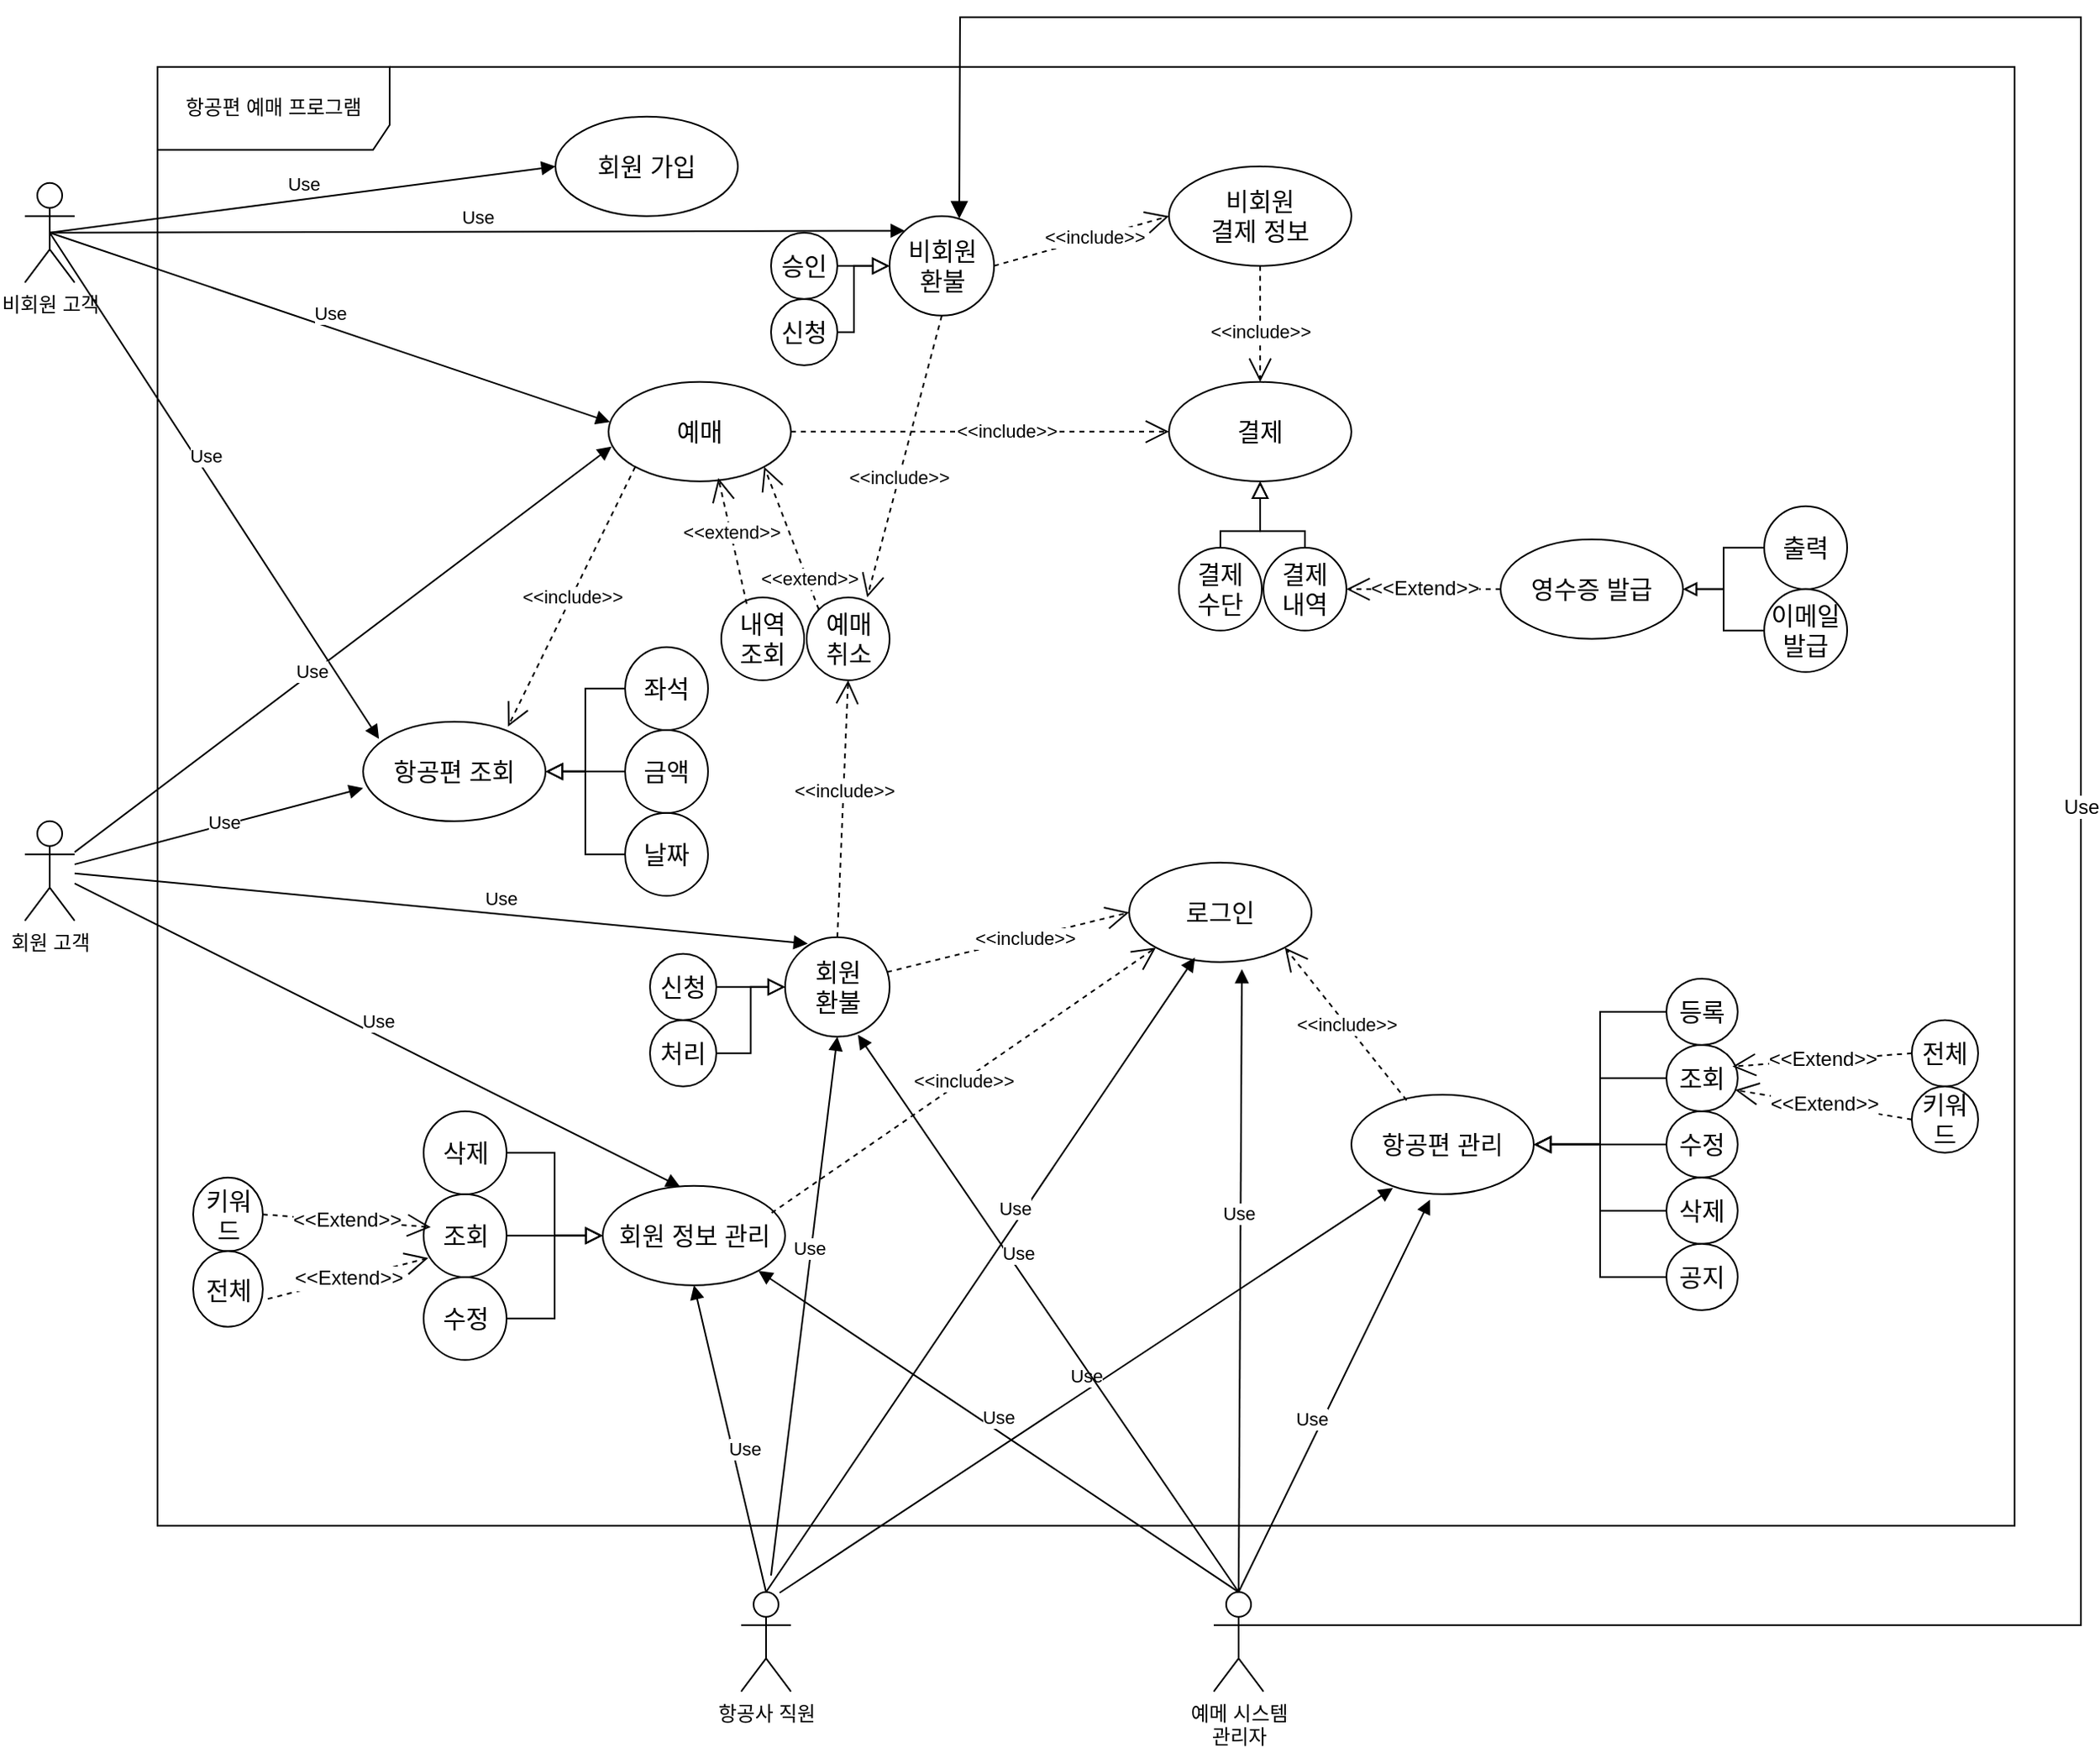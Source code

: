 <mxfile version="27.2.0">
  <diagram id="x98zDOEMtSq3QlI_Kg_6" name="항공편 유스케이스">
    <mxGraphModel dx="1634" dy="1226" grid="1" gridSize="10" guides="1" tooltips="1" connect="1" arrows="1" fold="1" page="1" pageScale="1" pageWidth="827" pageHeight="1169" math="0" shadow="0">
      <root>
        <mxCell id="0" />
        <mxCell id="1" parent="0" />
        <mxCell id="xVFssI4elNhM6xEzGph4-1" value="항공편 예매 프로그램" style="shape=umlFrame;whiteSpace=wrap;html=1;pointerEvents=0;width=140;height=50;" vertex="1" parent="1">
          <mxGeometry x="272" y="404.4" width="1120" height="880" as="geometry" />
        </mxCell>
        <mxCell id="xVFssI4elNhM6xEzGph4-2" value="회원 고객" style="shape=umlActor;verticalLabelPosition=bottom;verticalAlign=top;html=1;" vertex="1" parent="1">
          <mxGeometry x="192" y="859.4" width="30" height="60" as="geometry" />
        </mxCell>
        <mxCell id="xVFssI4elNhM6xEzGph4-3" value="비회원 고객" style="shape=umlActor;verticalLabelPosition=bottom;verticalAlign=top;html=1;" vertex="1" parent="1">
          <mxGeometry x="192" y="474.4" width="30" height="60" as="geometry" />
        </mxCell>
        <mxCell id="xVFssI4elNhM6xEzGph4-4" value="항공사 직원" style="shape=umlActor;verticalLabelPosition=bottom;verticalAlign=top;html=1;" vertex="1" parent="1">
          <mxGeometry x="624" y="1324.4" width="30" height="60" as="geometry" />
        </mxCell>
        <mxCell id="xVFssI4elNhM6xEzGph4-5" value="&lt;font style=&quot;font-size: 15px;&quot;&gt;항공편 조회&lt;/font&gt;" style="ellipse;whiteSpace=wrap;html=1;" vertex="1" parent="1">
          <mxGeometry x="396" y="799.4" width="110" height="60" as="geometry" />
        </mxCell>
        <mxCell id="xVFssI4elNhM6xEzGph4-6" value="Use" style="html=1;verticalAlign=bottom;endArrow=block;curved=0;rounded=0;entryX=0;entryY=0.667;entryDx=0;entryDy=0;entryPerimeter=0;" edge="1" parent="1" source="xVFssI4elNhM6xEzGph4-2" target="xVFssI4elNhM6xEzGph4-5">
          <mxGeometry x="0.009" y="-7" width="80" relative="1" as="geometry">
            <mxPoint x="362" y="584.4" as="sourcePoint" />
            <mxPoint x="442" y="584.4" as="targetPoint" />
            <mxPoint as="offset" />
          </mxGeometry>
        </mxCell>
        <mxCell id="xVFssI4elNhM6xEzGph4-7" value="Use" style="html=1;verticalAlign=bottom;endArrow=block;curved=0;rounded=0;entryX=0.087;entryY=0.173;entryDx=0;entryDy=0;entryPerimeter=0;exitX=0.5;exitY=0.5;exitDx=0;exitDy=0;exitPerimeter=0;" edge="1" parent="1" source="xVFssI4elNhM6xEzGph4-3" target="xVFssI4elNhM6xEzGph4-5">
          <mxGeometry x="-0.057" y="1" width="80" relative="1" as="geometry">
            <mxPoint x="342" y="1124.4" as="sourcePoint" />
            <mxPoint x="422" y="1124.4" as="targetPoint" />
            <mxPoint as="offset" />
          </mxGeometry>
        </mxCell>
        <mxCell id="xVFssI4elNhM6xEzGph4-8" value="&lt;font style=&quot;font-size: 15px;&quot;&gt;항공편 관리&lt;/font&gt;" style="ellipse;whiteSpace=wrap;html=1;" vertex="1" parent="1">
          <mxGeometry x="992" y="1024.4" width="110" height="60" as="geometry" />
        </mxCell>
        <mxCell id="xVFssI4elNhM6xEzGph4-9" value="&lt;font style=&quot;font-size: 15px;&quot;&gt;로그인&lt;/font&gt;" style="ellipse;whiteSpace=wrap;html=1;" vertex="1" parent="1">
          <mxGeometry x="858" y="884.4" width="110" height="60" as="geometry" />
        </mxCell>
        <mxCell id="xVFssI4elNhM6xEzGph4-10" value="" style="edgeStyle=orthogonalEdgeStyle;rounded=0;orthogonalLoop=1;jettySize=auto;html=1;fontSize=12;startSize=8;endSize=8;endArrow=block;endFill=0;" edge="1" parent="1" source="xVFssI4elNhM6xEzGph4-11" target="xVFssI4elNhM6xEzGph4-8">
          <mxGeometry relative="1" as="geometry" />
        </mxCell>
        <mxCell id="xVFssI4elNhM6xEzGph4-11" value="&lt;span style=&quot;font-size: 15px;&quot;&gt;수정&lt;/span&gt;" style="ellipse;whiteSpace=wrap;html=1;" vertex="1" parent="1">
          <mxGeometry x="1182" y="1034.4" width="43" height="40" as="geometry" />
        </mxCell>
        <mxCell id="xVFssI4elNhM6xEzGph4-12" value="&lt;font style=&quot;font-size: 15px;&quot;&gt;예매&lt;/font&gt;" style="ellipse;whiteSpace=wrap;html=1;" vertex="1" parent="1">
          <mxGeometry x="544" y="594.4" width="110" height="60" as="geometry" />
        </mxCell>
        <mxCell id="xVFssI4elNhM6xEzGph4-13" value="예메 시스템&lt;br&gt;&lt;div&gt;관리자&lt;/div&gt;" style="shape=umlActor;verticalLabelPosition=bottom;verticalAlign=top;html=1;" vertex="1" parent="1">
          <mxGeometry x="909" y="1324.4" width="30" height="60" as="geometry" />
        </mxCell>
        <mxCell id="xVFssI4elNhM6xEzGph4-14" value="" style="edgeStyle=orthogonalEdgeStyle;rounded=0;orthogonalLoop=1;jettySize=auto;html=1;fontSize=12;startSize=8;endSize=8;endArrow=block;endFill=0;" edge="1" parent="1" source="xVFssI4elNhM6xEzGph4-15" target="xVFssI4elNhM6xEzGph4-8">
          <mxGeometry relative="1" as="geometry" />
        </mxCell>
        <mxCell id="xVFssI4elNhM6xEzGph4-15" value="&lt;span style=&quot;font-size: 15px;&quot;&gt;조회&lt;/span&gt;" style="ellipse;whiteSpace=wrap;html=1;" vertex="1" parent="1">
          <mxGeometry x="1182" y="994.4" width="43" height="40" as="geometry" />
        </mxCell>
        <mxCell id="xVFssI4elNhM6xEzGph4-16" value="" style="edgeStyle=orthogonalEdgeStyle;rounded=0;orthogonalLoop=1;jettySize=auto;html=1;fontSize=12;startSize=8;endSize=8;endArrow=block;endFill=0;" edge="1" parent="1" source="xVFssI4elNhM6xEzGph4-17" target="xVFssI4elNhM6xEzGph4-28">
          <mxGeometry relative="1" as="geometry" />
        </mxCell>
        <mxCell id="xVFssI4elNhM6xEzGph4-17" value="&lt;font style=&quot;font-size: 15px;&quot;&gt;수정&lt;/font&gt;" style="ellipse;whiteSpace=wrap;html=1;" vertex="1" parent="1">
          <mxGeometry x="432.5" y="1134.4" width="50" height="50" as="geometry" />
        </mxCell>
        <mxCell id="xVFssI4elNhM6xEzGph4-18" value="" style="edgeStyle=orthogonalEdgeStyle;rounded=0;orthogonalLoop=1;jettySize=auto;html=1;fontSize=12;startSize=8;endSize=8;endArrow=block;endFill=0;" edge="1" parent="1" source="xVFssI4elNhM6xEzGph4-19" target="xVFssI4elNhM6xEzGph4-28">
          <mxGeometry relative="1" as="geometry" />
        </mxCell>
        <mxCell id="xVFssI4elNhM6xEzGph4-19" value="&lt;font style=&quot;font-size: 15px;&quot;&gt;조회&lt;/font&gt;" style="ellipse;whiteSpace=wrap;html=1;" vertex="1" parent="1">
          <mxGeometry x="432.5" y="1084.4" width="50" height="50" as="geometry" />
        </mxCell>
        <mxCell id="xVFssI4elNhM6xEzGph4-20" value="&amp;lt;&amp;lt;include&amp;gt;&amp;gt;" style="endArrow=open;endSize=12;dashed=1;html=1;rounded=0;entryX=0.794;entryY=0.05;entryDx=0;entryDy=0;exitX=0;exitY=1;exitDx=0;exitDy=0;entryPerimeter=0;" edge="1" parent="1" source="xVFssI4elNhM6xEzGph4-12" target="xVFssI4elNhM6xEzGph4-5">
          <mxGeometry width="160" relative="1" as="geometry">
            <mxPoint x="724.97" y="817.16" as="sourcePoint" />
            <mxPoint x="632" y="704.4" as="targetPoint" />
          </mxGeometry>
        </mxCell>
        <mxCell id="xVFssI4elNhM6xEzGph4-21" value="" style="edgeStyle=orthogonalEdgeStyle;rounded=0;orthogonalLoop=1;jettySize=auto;html=1;fontSize=12;startSize=8;endSize=8;endArrow=block;endFill=0;" edge="1" parent="1" source="xVFssI4elNhM6xEzGph4-22" target="xVFssI4elNhM6xEzGph4-8">
          <mxGeometry relative="1" as="geometry" />
        </mxCell>
        <mxCell id="xVFssI4elNhM6xEzGph4-22" value="&lt;font style=&quot;font-size: 15px;&quot;&gt;삭제&lt;/font&gt;" style="ellipse;whiteSpace=wrap;html=1;" vertex="1" parent="1">
          <mxGeometry x="1182" y="1074.4" width="43" height="40" as="geometry" />
        </mxCell>
        <mxCell id="xVFssI4elNhM6xEzGph4-23" value="&lt;font style=&quot;font-size: 15px;&quot;&gt;결제&lt;/font&gt;" style="ellipse;whiteSpace=wrap;html=1;" vertex="1" parent="1">
          <mxGeometry x="882" y="594.4" width="110" height="60" as="geometry" />
        </mxCell>
        <mxCell id="xVFssI4elNhM6xEzGph4-24" value="Use" style="html=1;verticalAlign=bottom;endArrow=block;curved=0;rounded=0;entryX=0.008;entryY=0.404;entryDx=0;entryDy=0;exitX=0.5;exitY=0.5;exitDx=0;exitDy=0;exitPerimeter=0;entryPerimeter=0;" edge="1" parent="1" source="xVFssI4elNhM6xEzGph4-3" target="xVFssI4elNhM6xEzGph4-12">
          <mxGeometry width="80" relative="1" as="geometry">
            <mxPoint x="262" y="934.4" as="sourcePoint" />
            <mxPoint x="612" y="937.4" as="targetPoint" />
          </mxGeometry>
        </mxCell>
        <mxCell id="xVFssI4elNhM6xEzGph4-25" value="Use" style="html=1;verticalAlign=bottom;endArrow=block;curved=0;rounded=0;entryX=0.017;entryY=0.649;entryDx=0;entryDy=0;entryPerimeter=0;" edge="1" parent="1" source="xVFssI4elNhM6xEzGph4-2" target="xVFssI4elNhM6xEzGph4-12">
          <mxGeometry x="-0.14" y="-7" width="80" relative="1" as="geometry">
            <mxPoint x="452" y="1034.4" as="sourcePoint" />
            <mxPoint x="802" y="1037.4" as="targetPoint" />
            <mxPoint as="offset" />
          </mxGeometry>
        </mxCell>
        <mxCell id="xVFssI4elNhM6xEzGph4-26" value="&amp;lt;&amp;lt;include&amp;gt;&amp;gt;" style="endArrow=open;endSize=12;dashed=1;html=1;rounded=0;exitX=1;exitY=0.5;exitDx=0;exitDy=0;entryX=0;entryY=0.5;entryDx=0;entryDy=0;" edge="1" parent="1" source="xVFssI4elNhM6xEzGph4-12" target="xVFssI4elNhM6xEzGph4-23">
          <mxGeometry x="0.141" width="160" relative="1" as="geometry">
            <mxPoint x="602" y="694.4" as="sourcePoint" />
            <mxPoint x="762" y="694.4" as="targetPoint" />
            <mxPoint as="offset" />
          </mxGeometry>
        </mxCell>
        <mxCell id="xVFssI4elNhM6xEzGph4-27" value="&amp;lt;&amp;lt;include&amp;gt;&amp;gt;" style="endArrow=open;endSize=12;dashed=1;html=1;rounded=0;entryX=1;entryY=1;entryDx=0;entryDy=0;exitX=0.303;exitY=0.056;exitDx=0;exitDy=0;exitPerimeter=0;" edge="1" parent="1" source="xVFssI4elNhM6xEzGph4-8" target="xVFssI4elNhM6xEzGph4-9">
          <mxGeometry width="160" relative="1" as="geometry">
            <mxPoint x="1264" y="689.4" as="sourcePoint" />
            <mxPoint x="951" y="414.4" as="targetPoint" />
          </mxGeometry>
        </mxCell>
        <mxCell id="xVFssI4elNhM6xEzGph4-28" value="&lt;font style=&quot;font-size: 15px;&quot;&gt;회원 정보 관리&lt;/font&gt;" style="ellipse;whiteSpace=wrap;html=1;" vertex="1" parent="1">
          <mxGeometry x="540.5" y="1079.4" width="110" height="60" as="geometry" />
        </mxCell>
        <mxCell id="xVFssI4elNhM6xEzGph4-29" value="Use" style="html=1;verticalAlign=bottom;endArrow=block;curved=0;rounded=0;entryX=1;entryY=1;entryDx=0;entryDy=0;exitX=0.5;exitY=0;exitDx=0;exitDy=0;exitPerimeter=0;" edge="1" parent="1" source="xVFssI4elNhM6xEzGph4-13" target="xVFssI4elNhM6xEzGph4-28">
          <mxGeometry width="80" relative="1" as="geometry">
            <mxPoint x="914.0" y="1340.57" as="sourcePoint" />
            <mxPoint x="757" y="695.4" as="targetPoint" />
          </mxGeometry>
        </mxCell>
        <mxCell id="xVFssI4elNhM6xEzGph4-30" value="Use" style="html=1;verticalAlign=bottom;endArrow=block;curved=0;rounded=0;entryX=0.431;entryY=1.056;entryDx=0;entryDy=0;exitX=0.5;exitY=0;exitDx=0;exitDy=0;exitPerimeter=0;entryPerimeter=0;" edge="1" parent="1" source="xVFssI4elNhM6xEzGph4-13" target="xVFssI4elNhM6xEzGph4-8">
          <mxGeometry x="-0.198" y="2" width="80" relative="1" as="geometry">
            <mxPoint x="929.0" y="1324.4" as="sourcePoint" />
            <mxPoint x="898" y="594.4" as="targetPoint" />
            <mxPoint as="offset" />
          </mxGeometry>
        </mxCell>
        <mxCell id="xVFssI4elNhM6xEzGph4-31" value="Use" style="html=1;verticalAlign=bottom;endArrow=block;curved=0;rounded=0;exitX=0.772;exitY=0.008;exitDx=0;exitDy=0;exitPerimeter=0;entryX=0.228;entryY=0.938;entryDx=0;entryDy=0;entryPerimeter=0;" edge="1" parent="1" source="xVFssI4elNhM6xEzGph4-4" target="xVFssI4elNhM6xEzGph4-8">
          <mxGeometry width="80" relative="1" as="geometry">
            <mxPoint x="644" y="1324.4" as="sourcePoint" />
            <mxPoint x="644" y="1124.4" as="targetPoint" />
          </mxGeometry>
        </mxCell>
        <mxCell id="xVFssI4elNhM6xEzGph4-32" value="Use" style="html=1;verticalAlign=bottom;endArrow=block;curved=0;rounded=0;entryX=0.5;entryY=1;entryDx=0;entryDy=0;exitX=0.5;exitY=0;exitDx=0;exitDy=0;exitPerimeter=0;" edge="1" parent="1" source="xVFssI4elNhM6xEzGph4-4" target="xVFssI4elNhM6xEzGph4-28">
          <mxGeometry x="-0.176" y="-5" width="80" relative="1" as="geometry">
            <mxPoint x="644" y="1324.4" as="sourcePoint" />
            <mxPoint x="632" y="1164.4" as="targetPoint" />
            <mxPoint as="offset" />
          </mxGeometry>
        </mxCell>
        <mxCell id="xVFssI4elNhM6xEzGph4-33" value="&amp;lt;&amp;lt;include&amp;gt;&amp;gt;" style="endArrow=open;endSize=12;dashed=1;html=1;rounded=0;entryX=0;entryY=1;entryDx=0;entryDy=0;exitX=0.926;exitY=0.272;exitDx=0;exitDy=0;exitPerimeter=0;" edge="1" parent="1" source="xVFssI4elNhM6xEzGph4-28" target="xVFssI4elNhM6xEzGph4-9">
          <mxGeometry width="160" relative="1" as="geometry">
            <mxPoint x="401" y="1067.4" as="sourcePoint" />
            <mxPoint x="476" y="894.4" as="targetPoint" />
          </mxGeometry>
        </mxCell>
        <mxCell id="xVFssI4elNhM6xEzGph4-34" value="&lt;font style=&quot;font-size: 15px;&quot;&gt;회원 가입&lt;/font&gt;" style="ellipse;whiteSpace=wrap;html=1;" vertex="1" parent="1">
          <mxGeometry x="512" y="434.4" width="110" height="60" as="geometry" />
        </mxCell>
        <mxCell id="xVFssI4elNhM6xEzGph4-35" value="Use" style="html=1;verticalAlign=bottom;endArrow=block;curved=0;rounded=0;entryX=0;entryY=0.5;entryDx=0;entryDy=0;exitX=0.5;exitY=0.5;exitDx=0;exitDy=0;exitPerimeter=0;" edge="1" parent="1" source="xVFssI4elNhM6xEzGph4-3" target="xVFssI4elNhM6xEzGph4-34">
          <mxGeometry width="80" relative="1" as="geometry">
            <mxPoint x="312" y="474.4" as="sourcePoint" />
            <mxPoint x="596" y="476.4" as="targetPoint" />
          </mxGeometry>
        </mxCell>
        <mxCell id="xVFssI4elNhM6xEzGph4-36" value="Use" style="html=1;verticalAlign=bottom;endArrow=block;curved=0;rounded=0;entryX=0.361;entryY=0.953;entryDx=0;entryDy=0;exitX=0.5;exitY=0;exitDx=0;exitDy=0;exitPerimeter=0;entryPerimeter=0;" edge="1" parent="1" source="xVFssI4elNhM6xEzGph4-4" target="xVFssI4elNhM6xEzGph4-9">
          <mxGeometry x="0.161" width="80" relative="1" as="geometry">
            <mxPoint x="644" y="1324.4" as="sourcePoint" />
            <mxPoint x="644" y="914.4" as="targetPoint" />
            <mxPoint as="offset" />
          </mxGeometry>
        </mxCell>
        <mxCell id="xVFssI4elNhM6xEzGph4-37" value="Use" style="html=1;verticalAlign=bottom;endArrow=block;curved=0;rounded=0;entryX=0.618;entryY=1.071;entryDx=0;entryDy=0;exitX=0.5;exitY=0;exitDx=0;exitDy=0;exitPerimeter=0;entryPerimeter=0;" edge="1" parent="1" source="xVFssI4elNhM6xEzGph4-13" target="xVFssI4elNhM6xEzGph4-9">
          <mxGeometry x="0.163" y="1" width="80" relative="1" as="geometry">
            <mxPoint x="929.0" y="1324.4" as="sourcePoint" />
            <mxPoint x="994" y="824.4" as="targetPoint" />
            <mxPoint y="-1" as="offset" />
          </mxGeometry>
        </mxCell>
        <mxCell id="xVFssI4elNhM6xEzGph4-38" value="Use" style="html=1;verticalAlign=bottom;endArrow=block;curved=0;rounded=0;entryX=0.425;entryY=0.009;entryDx=0;entryDy=0;entryPerimeter=0;" edge="1" parent="1" source="xVFssI4elNhM6xEzGph4-2" target="xVFssI4elNhM6xEzGph4-28">
          <mxGeometry width="80" relative="1" as="geometry">
            <mxPoint x="652" y="866.4" as="sourcePoint" />
            <mxPoint x="852" y="764.4" as="targetPoint" />
          </mxGeometry>
        </mxCell>
        <mxCell id="xVFssI4elNhM6xEzGph4-39" value="" style="edgeStyle=orthogonalEdgeStyle;rounded=0;orthogonalLoop=1;jettySize=auto;html=1;fontSize=12;startSize=8;endSize=8;endArrow=block;endFill=0;" edge="1" parent="1" source="xVFssI4elNhM6xEzGph4-40" target="xVFssI4elNhM6xEzGph4-5">
          <mxGeometry relative="1" as="geometry" />
        </mxCell>
        <mxCell id="xVFssI4elNhM6xEzGph4-40" value="&lt;span style=&quot;font-size: 15px;&quot;&gt;날짜&lt;/span&gt;" style="ellipse;whiteSpace=wrap;html=1;" vertex="1" parent="1">
          <mxGeometry x="554" y="854.4" width="50" height="50" as="geometry" />
        </mxCell>
        <mxCell id="xVFssI4elNhM6xEzGph4-41" value="" style="edgeStyle=orthogonalEdgeStyle;rounded=0;orthogonalLoop=1;jettySize=auto;html=1;fontSize=12;startSize=8;endSize=8;endArrow=block;endFill=0;" edge="1" parent="1" source="xVFssI4elNhM6xEzGph4-42" target="xVFssI4elNhM6xEzGph4-5">
          <mxGeometry relative="1" as="geometry" />
        </mxCell>
        <mxCell id="xVFssI4elNhM6xEzGph4-42" value="&lt;span style=&quot;font-size: 15px;&quot;&gt;금액&lt;/span&gt;" style="ellipse;whiteSpace=wrap;html=1;" vertex="1" parent="1">
          <mxGeometry x="554" y="804.4" width="50" height="50" as="geometry" />
        </mxCell>
        <mxCell id="xVFssI4elNhM6xEzGph4-43" value="" style="edgeStyle=orthogonalEdgeStyle;rounded=0;orthogonalLoop=1;jettySize=auto;html=1;fontSize=12;startSize=8;endSize=8;endArrow=block;endFill=0;" edge="1" parent="1" source="xVFssI4elNhM6xEzGph4-44" target="xVFssI4elNhM6xEzGph4-5">
          <mxGeometry relative="1" as="geometry" />
        </mxCell>
        <mxCell id="xVFssI4elNhM6xEzGph4-44" value="&lt;span style=&quot;font-size: 15px;&quot;&gt;좌석&lt;/span&gt;" style="ellipse;whiteSpace=wrap;html=1;" vertex="1" parent="1">
          <mxGeometry x="554" y="754.4" width="50" height="50" as="geometry" />
        </mxCell>
        <mxCell id="xVFssI4elNhM6xEzGph4-45" value="" style="edgeStyle=orthogonalEdgeStyle;rounded=0;orthogonalLoop=1;jettySize=auto;html=1;fontSize=12;startSize=8;endSize=8;entryX=1;entryY=0.5;entryDx=0;entryDy=0;endArrow=block;endFill=0;" edge="1" parent="1" source="xVFssI4elNhM6xEzGph4-46" target="xVFssI4elNhM6xEzGph4-8">
          <mxGeometry relative="1" as="geometry" />
        </mxCell>
        <mxCell id="xVFssI4elNhM6xEzGph4-46" value="&lt;span style=&quot;font-size: 15px;&quot;&gt;공지&lt;/span&gt;" style="ellipse;whiteSpace=wrap;html=1;" vertex="1" parent="1">
          <mxGeometry x="1182" y="1114.4" width="43" height="40" as="geometry" />
        </mxCell>
        <mxCell id="xVFssI4elNhM6xEzGph4-47" value="" style="edgeStyle=orthogonalEdgeStyle;rounded=0;orthogonalLoop=1;jettySize=auto;html=1;fontSize=12;startSize=8;endSize=8;entryX=1;entryY=0.5;entryDx=0;entryDy=0;endArrow=block;endFill=0;" edge="1" parent="1" source="xVFssI4elNhM6xEzGph4-48" target="xVFssI4elNhM6xEzGph4-8">
          <mxGeometry relative="1" as="geometry" />
        </mxCell>
        <mxCell id="xVFssI4elNhM6xEzGph4-48" value="&lt;span style=&quot;font-size: 15px;&quot;&gt;등록&lt;/span&gt;" style="ellipse;whiteSpace=wrap;html=1;" vertex="1" parent="1">
          <mxGeometry x="1182" y="954.4" width="43" height="40" as="geometry" />
        </mxCell>
        <mxCell id="xVFssI4elNhM6xEzGph4-49" value="" style="edgeStyle=orthogonalEdgeStyle;rounded=0;orthogonalLoop=1;jettySize=auto;html=1;fontSize=12;startSize=8;endSize=8;endArrow=block;endFill=0;" edge="1" parent="1" source="xVFssI4elNhM6xEzGph4-50" target="xVFssI4elNhM6xEzGph4-28">
          <mxGeometry relative="1" as="geometry" />
        </mxCell>
        <mxCell id="xVFssI4elNhM6xEzGph4-50" value="&lt;font style=&quot;font-size: 15px;&quot;&gt;삭제&lt;/font&gt;" style="ellipse;whiteSpace=wrap;html=1;" vertex="1" parent="1">
          <mxGeometry x="432.5" y="1034.4" width="50" height="50" as="geometry" />
        </mxCell>
        <mxCell id="xVFssI4elNhM6xEzGph4-51" value="&lt;span style=&quot;font-size: 15px;&quot;&gt;예매&lt;/span&gt;&lt;div&gt;&lt;span style=&quot;font-size: 15px;&quot;&gt;취소&lt;/span&gt;&lt;/div&gt;" style="ellipse;whiteSpace=wrap;html=1;" vertex="1" parent="1">
          <mxGeometry x="663.5" y="724.4" width="50" height="50" as="geometry" />
        </mxCell>
        <mxCell id="xVFssI4elNhM6xEzGph4-52" value="&lt;span style=&quot;font-size: 15px;&quot;&gt;내역&lt;br&gt;조회&lt;/span&gt;" style="ellipse;whiteSpace=wrap;html=1;" vertex="1" parent="1">
          <mxGeometry x="612" y="724.4" width="50" height="50" as="geometry" />
        </mxCell>
        <mxCell id="xVFssI4elNhM6xEzGph4-53" value="&amp;lt;&amp;lt;extend&amp;gt;&amp;gt;" style="endArrow=open;endSize=12;dashed=1;html=1;rounded=0;exitX=0.307;exitY=0.077;exitDx=0;exitDy=0;exitPerimeter=0;entryX=0.602;entryY=0.967;entryDx=0;entryDy=0;entryPerimeter=0;" edge="1" parent="1" source="xVFssI4elNhM6xEzGph4-52" target="xVFssI4elNhM6xEzGph4-12">
          <mxGeometry x="0.141" width="160" relative="1" as="geometry">
            <mxPoint x="573.95" y="587.3" as="sourcePoint" />
            <mxPoint x="571" y="654.4" as="targetPoint" />
            <mxPoint as="offset" />
          </mxGeometry>
        </mxCell>
        <mxCell id="xVFssI4elNhM6xEzGph4-54" value="&amp;lt;&amp;lt;extend&amp;gt;&amp;gt;" style="endArrow=open;endSize=12;dashed=1;html=1;rounded=0;entryX=1;entryY=1;entryDx=0;entryDy=0;exitX=0;exitY=0;exitDx=0;exitDy=0;" edge="1" parent="1" source="xVFssI4elNhM6xEzGph4-51" target="xVFssI4elNhM6xEzGph4-12">
          <mxGeometry x="-0.571" y="-1" width="160" relative="1" as="geometry">
            <mxPoint x="684.052" y="680.916" as="sourcePoint" />
            <mxPoint x="699" y="634.4" as="targetPoint" />
            <mxPoint as="offset" />
          </mxGeometry>
        </mxCell>
        <mxCell id="xVFssI4elNhM6xEzGph4-55" value="&lt;font style=&quot;font-size: 15px;&quot;&gt;키워드&lt;/font&gt;" style="ellipse;whiteSpace=wrap;html=1;" vertex="1" parent="1">
          <mxGeometry x="293.5" y="1074.4" width="42" height="44.4" as="geometry" />
        </mxCell>
        <mxCell id="xVFssI4elNhM6xEzGph4-56" value="&lt;font style=&quot;font-size: 15px;&quot;&gt;전체&lt;/font&gt;" style="ellipse;whiteSpace=wrap;html=1;" vertex="1" parent="1">
          <mxGeometry x="293.5" y="1118.8" width="42" height="45.6" as="geometry" />
        </mxCell>
        <mxCell id="xVFssI4elNhM6xEzGph4-57" value="&amp;lt;&amp;lt;Extend&amp;gt;&amp;gt;" style="endArrow=open;endSize=12;dashed=1;html=1;rounded=0;fontSize=12;curved=1;exitX=1;exitY=0.5;exitDx=0;exitDy=0;entryX=0.085;entryY=0.398;entryDx=0;entryDy=0;entryPerimeter=0;" edge="1" parent="1" source="xVFssI4elNhM6xEzGph4-55" target="xVFssI4elNhM6xEzGph4-19">
          <mxGeometry width="160" relative="1" as="geometry">
            <mxPoint x="348" y="1004.4" as="sourcePoint" />
            <mxPoint x="508" y="1004.4" as="targetPoint" />
          </mxGeometry>
        </mxCell>
        <mxCell id="xVFssI4elNhM6xEzGph4-58" value="&amp;lt;&amp;lt;Extend&amp;gt;&amp;gt;" style="endArrow=open;endSize=12;dashed=1;html=1;rounded=0;fontSize=12;curved=1;exitX=1.071;exitY=0.631;exitDx=0;exitDy=0;exitPerimeter=0;entryX=0.057;entryY=0.77;entryDx=0;entryDy=0;entryPerimeter=0;" edge="1" parent="1" source="xVFssI4elNhM6xEzGph4-56" target="xVFssI4elNhM6xEzGph4-19">
          <mxGeometry width="160" relative="1" as="geometry">
            <mxPoint x="282" y="1184.4" as="sourcePoint" />
            <mxPoint x="442" y="1184.4" as="targetPoint" />
          </mxGeometry>
        </mxCell>
        <mxCell id="xVFssI4elNhM6xEzGph4-59" value="&lt;font style=&quot;font-size: 15px;&quot;&gt;전체&lt;/font&gt;" style="ellipse;whiteSpace=wrap;html=1;" vertex="1" parent="1">
          <mxGeometry x="1330" y="979.4" width="40" height="40" as="geometry" />
        </mxCell>
        <mxCell id="xVFssI4elNhM6xEzGph4-60" value="&lt;span style=&quot;font-size: 15px;&quot;&gt;키워드&lt;/span&gt;" style="ellipse;whiteSpace=wrap;html=1;" vertex="1" parent="1">
          <mxGeometry x="1330" y="1019.4" width="40" height="40" as="geometry" />
        </mxCell>
        <mxCell id="xVFssI4elNhM6xEzGph4-61" value="&amp;lt;&amp;lt;Extend&amp;gt;&amp;gt;" style="endArrow=open;endSize=12;dashed=1;html=1;rounded=0;fontSize=12;curved=1;exitX=0;exitY=0.5;exitDx=0;exitDy=0;entryX=0.965;entryY=0.679;entryDx=0;entryDy=0;entryPerimeter=0;" edge="1" parent="1" source="xVFssI4elNhM6xEzGph4-60" target="xVFssI4elNhM6xEzGph4-15">
          <mxGeometry width="160" relative="1" as="geometry">
            <mxPoint x="1104" y="904.4" as="sourcePoint" />
            <mxPoint x="1207" y="919.4" as="targetPoint" />
          </mxGeometry>
        </mxCell>
        <mxCell id="xVFssI4elNhM6xEzGph4-62" value="&amp;lt;&amp;lt;Extend&amp;gt;&amp;gt;" style="endArrow=open;endSize=12;dashed=1;html=1;rounded=0;fontSize=12;curved=1;exitX=0;exitY=0.5;exitDx=0;exitDy=0;entryX=0.926;entryY=0.325;entryDx=0;entryDy=0;entryPerimeter=0;" edge="1" parent="1" source="xVFssI4elNhM6xEzGph4-59" target="xVFssI4elNhM6xEzGph4-15">
          <mxGeometry width="160" relative="1" as="geometry">
            <mxPoint x="1094" y="964.4" as="sourcePoint" />
            <mxPoint x="1197" y="979.4" as="targetPoint" />
          </mxGeometry>
        </mxCell>
        <mxCell id="xVFssI4elNhM6xEzGph4-63" value="&lt;font style=&quot;font-size: 15px;&quot;&gt;비회원&lt;br&gt;환불&lt;/font&gt;" style="ellipse;whiteSpace=wrap;html=1;" vertex="1" parent="1">
          <mxGeometry x="713.5" y="494.4" width="63" height="60" as="geometry" />
        </mxCell>
        <mxCell id="xVFssI4elNhM6xEzGph4-64" value="&amp;lt;&amp;lt;include&amp;gt;&amp;gt;" style="endArrow=open;endSize=12;dashed=1;html=1;rounded=0;entryX=0.73;entryY=0;entryDx=0;entryDy=0;exitX=0.5;exitY=1;exitDx=0;exitDy=0;entryPerimeter=0;" edge="1" parent="1" source="xVFssI4elNhM6xEzGph4-63" target="xVFssI4elNhM6xEzGph4-51">
          <mxGeometry x="0.141" width="160" relative="1" as="geometry">
            <mxPoint x="612" y="814.4" as="sourcePoint" />
            <mxPoint x="975" y="754.4" as="targetPoint" />
            <mxPoint as="offset" />
          </mxGeometry>
        </mxCell>
        <mxCell id="xVFssI4elNhM6xEzGph4-65" value="&lt;span style=&quot;font-size: 15px;&quot;&gt;회원&lt;/span&gt;&lt;div&gt;&lt;span style=&quot;font-size: 15px;&quot;&gt;환불&lt;/span&gt;&lt;/div&gt;" style="ellipse;whiteSpace=wrap;html=1;" vertex="1" parent="1">
          <mxGeometry x="650.5" y="929.4" width="63" height="60" as="geometry" />
        </mxCell>
        <mxCell id="xVFssI4elNhM6xEzGph4-66" value="&amp;lt;&amp;lt;include&amp;gt;&amp;gt;" style="endArrow=open;endSize=12;dashed=1;html=1;rounded=0;exitX=0.976;exitY=0.35;exitDx=0;exitDy=0;entryX=0;entryY=0.5;entryDx=0;entryDy=0;exitPerimeter=0;" edge="1" parent="1" source="xVFssI4elNhM6xEzGph4-65" target="xVFssI4elNhM6xEzGph4-9">
          <mxGeometry x="0.141" width="160" relative="1" as="geometry">
            <mxPoint x="792" y="874.4" as="sourcePoint" />
            <mxPoint x="815" y="804.4" as="targetPoint" />
            <mxPoint as="offset" />
          </mxGeometry>
        </mxCell>
        <mxCell id="xVFssI4elNhM6xEzGph4-67" value="Use" style="html=1;verticalAlign=bottom;endArrow=block;curved=0;rounded=0;entryX=0.697;entryY=0.981;entryDx=0;entryDy=0;entryPerimeter=0;exitX=0.5;exitY=0;exitDx=0;exitDy=0;exitPerimeter=0;" edge="1" parent="1" source="xVFssI4elNhM6xEzGph4-13" target="xVFssI4elNhM6xEzGph4-65">
          <mxGeometry x="0.161" width="80" relative="1" as="geometry">
            <mxPoint x="922" y="1314.4" as="sourcePoint" />
            <mxPoint x="922" y="1144.4" as="targetPoint" />
            <mxPoint as="offset" />
          </mxGeometry>
        </mxCell>
        <mxCell id="xVFssI4elNhM6xEzGph4-68" value="Use" style="html=1;verticalAlign=bottom;endArrow=block;curved=0;rounded=0;entryX=0.217;entryY=0.064;entryDx=0;entryDy=0;entryPerimeter=0;" edge="1" parent="1" source="xVFssI4elNhM6xEzGph4-2" target="xVFssI4elNhM6xEzGph4-65">
          <mxGeometry x="0.161" width="80" relative="1" as="geometry">
            <mxPoint x="383.66" y="1340.9" as="sourcePoint" />
            <mxPoint x="584.34" y="897.9" as="targetPoint" />
            <mxPoint as="offset" />
          </mxGeometry>
        </mxCell>
        <mxCell id="xVFssI4elNhM6xEzGph4-69" value="Use" style="html=1;verticalAlign=bottom;endArrow=block;curved=0;rounded=0;entryX=0.5;entryY=1;entryDx=0;entryDy=0;" edge="1" parent="1" target="xVFssI4elNhM6xEzGph4-65">
          <mxGeometry x="0.161" width="80" relative="1" as="geometry">
            <mxPoint x="642" y="1314.4" as="sourcePoint" />
            <mxPoint x="681" y="954.4" as="targetPoint" />
            <mxPoint as="offset" />
          </mxGeometry>
        </mxCell>
        <mxCell id="xVFssI4elNhM6xEzGph4-70" value="Use" style="html=1;verticalAlign=bottom;endArrow=block;curved=0;rounded=0;entryX=0;entryY=0;entryDx=0;entryDy=0;exitX=0.5;exitY=0.5;exitDx=0;exitDy=0;exitPerimeter=0;" edge="1" parent="1" source="xVFssI4elNhM6xEzGph4-3" target="xVFssI4elNhM6xEzGph4-63">
          <mxGeometry width="80" relative="1" as="geometry">
            <mxPoint x="332" y="564.4" as="sourcePoint" />
            <mxPoint x="617" y="514.4" as="targetPoint" />
          </mxGeometry>
        </mxCell>
        <mxCell id="xVFssI4elNhM6xEzGph4-71" value="" style="edgeStyle=orthogonalEdgeStyle;rounded=0;orthogonalLoop=1;jettySize=auto;html=1;fontSize=12;startSize=8;endSize=8;endArrow=block;endFill=0;" edge="1" parent="1" source="xVFssI4elNhM6xEzGph4-72" target="xVFssI4elNhM6xEzGph4-65">
          <mxGeometry relative="1" as="geometry" />
        </mxCell>
        <mxCell id="xVFssI4elNhM6xEzGph4-72" value="&lt;font style=&quot;font-size: 15px;&quot;&gt;처리&lt;/font&gt;" style="ellipse;whiteSpace=wrap;html=1;" vertex="1" parent="1">
          <mxGeometry x="569" y="979.4" width="40" height="40" as="geometry" />
        </mxCell>
        <mxCell id="xVFssI4elNhM6xEzGph4-73" value="" style="edgeStyle=orthogonalEdgeStyle;rounded=0;orthogonalLoop=1;jettySize=auto;html=1;fontSize=12;startSize=8;endSize=8;endArrow=block;endFill=0;" edge="1" parent="1" source="xVFssI4elNhM6xEzGph4-74" target="xVFssI4elNhM6xEzGph4-65">
          <mxGeometry relative="1" as="geometry" />
        </mxCell>
        <mxCell id="xVFssI4elNhM6xEzGph4-74" value="&lt;font style=&quot;font-size: 15px;&quot;&gt;신청&lt;/font&gt;" style="ellipse;whiteSpace=wrap;html=1;" vertex="1" parent="1">
          <mxGeometry x="569" y="939.4" width="40" height="40" as="geometry" />
        </mxCell>
        <mxCell id="xVFssI4elNhM6xEzGph4-75" value="&amp;lt;&amp;lt;include&amp;gt;&amp;gt;" style="endArrow=open;endSize=12;dashed=1;html=1;rounded=0;entryX=0.5;entryY=1;entryDx=0;entryDy=0;exitX=0.5;exitY=0;exitDx=0;exitDy=0;" edge="1" parent="1" source="xVFssI4elNhM6xEzGph4-65" target="xVFssI4elNhM6xEzGph4-51">
          <mxGeometry x="0.141" width="160" relative="1" as="geometry">
            <mxPoint x="847" y="784.4" as="sourcePoint" />
            <mxPoint x="842" y="954.4" as="targetPoint" />
            <mxPoint as="offset" />
          </mxGeometry>
        </mxCell>
        <mxCell id="xVFssI4elNhM6xEzGph4-76" value="&lt;font style=&quot;font-size: 15px;&quot;&gt;비회원&lt;/font&gt;&lt;div&gt;&lt;span style=&quot;font-size: 15px;&quot;&gt;결제 정보&lt;/span&gt;&lt;/div&gt;" style="ellipse;whiteSpace=wrap;html=1;" vertex="1" parent="1">
          <mxGeometry x="882" y="464.4" width="110" height="60" as="geometry" />
        </mxCell>
        <mxCell id="xVFssI4elNhM6xEzGph4-77" value="&amp;lt;&amp;lt;include&amp;gt;&amp;gt;" style="endArrow=open;endSize=12;dashed=1;html=1;rounded=0;exitX=1;exitY=0.5;exitDx=0;exitDy=0;entryX=0;entryY=0.5;entryDx=0;entryDy=0;" edge="1" parent="1" source="xVFssI4elNhM6xEzGph4-63" target="xVFssI4elNhM6xEzGph4-76">
          <mxGeometry x="0.141" width="160" relative="1" as="geometry">
            <mxPoint x="802" y="544.4" as="sourcePoint" />
            <mxPoint x="1003" y="544.4" as="targetPoint" />
            <mxPoint as="offset" />
          </mxGeometry>
        </mxCell>
        <mxCell id="xVFssI4elNhM6xEzGph4-78" value="&amp;lt;&amp;lt;include&amp;gt;&amp;gt;" style="endArrow=open;endSize=12;dashed=1;html=1;rounded=0;entryX=0.5;entryY=0;entryDx=0;entryDy=0;exitX=0.5;exitY=1;exitDx=0;exitDy=0;" edge="1" parent="1" source="xVFssI4elNhM6xEzGph4-76" target="xVFssI4elNhM6xEzGph4-23">
          <mxGeometry x="0.141" width="160" relative="1" as="geometry">
            <mxPoint x="1127" y="584.4" as="sourcePoint" />
            <mxPoint x="1122" y="754.4" as="targetPoint" />
            <mxPoint as="offset" />
          </mxGeometry>
        </mxCell>
        <mxCell id="xVFssI4elNhM6xEzGph4-79" value="" style="edgeStyle=orthogonalEdgeStyle;rounded=0;orthogonalLoop=1;jettySize=auto;html=1;fontSize=12;startSize=8;endSize=8;endArrow=block;endFill=0;" edge="1" parent="1" source="xVFssI4elNhM6xEzGph4-80" target="xVFssI4elNhM6xEzGph4-63">
          <mxGeometry relative="1" as="geometry">
            <Array as="points">
              <mxPoint x="692" y="564.4" />
              <mxPoint x="692" y="524.4" />
            </Array>
          </mxGeometry>
        </mxCell>
        <mxCell id="xVFssI4elNhM6xEzGph4-80" value="&lt;font style=&quot;font-size: 15px;&quot;&gt;신청&lt;/font&gt;" style="ellipse;whiteSpace=wrap;html=1;" vertex="1" parent="1">
          <mxGeometry x="642" y="544.4" width="40" height="40" as="geometry" />
        </mxCell>
        <mxCell id="xVFssI4elNhM6xEzGph4-81" value="" style="edgeStyle=orthogonalEdgeStyle;rounded=0;orthogonalLoop=1;jettySize=auto;html=1;fontSize=12;startSize=8;endSize=8;endArrow=block;endFill=0;" edge="1" parent="1" source="xVFssI4elNhM6xEzGph4-82" target="xVFssI4elNhM6xEzGph4-63">
          <mxGeometry relative="1" as="geometry" />
        </mxCell>
        <mxCell id="xVFssI4elNhM6xEzGph4-82" value="&lt;font style=&quot;font-size: 15px;&quot;&gt;승인&lt;/font&gt;" style="ellipse;whiteSpace=wrap;html=1;" vertex="1" parent="1">
          <mxGeometry x="642" y="504.4" width="40" height="40" as="geometry" />
        </mxCell>
        <mxCell id="xVFssI4elNhM6xEzGph4-83" value="Use" style="html=1;verticalAlign=bottom;endArrow=block;curved=0;rounded=0;fontSize=12;startSize=8;endSize=8;exitX=1;exitY=0.333;exitDx=0;exitDy=0;exitPerimeter=0;entryX=0.667;entryY=0.025;entryDx=0;entryDy=0;entryPerimeter=0;" edge="1" parent="1" source="xVFssI4elNhM6xEzGph4-13" target="xVFssI4elNhM6xEzGph4-63">
          <mxGeometry x="-0.135" width="80" relative="1" as="geometry">
            <mxPoint x="842" y="1144.4" as="sourcePoint" />
            <mxPoint x="312" y="354.4" as="targetPoint" />
            <Array as="points">
              <mxPoint x="1432" y="1344.4" />
              <mxPoint x="1432" y="374.4" />
              <mxPoint x="756" y="374.4" />
            </Array>
            <mxPoint as="offset" />
          </mxGeometry>
        </mxCell>
        <mxCell id="xVFssI4elNhM6xEzGph4-84" value="" style="edgeStyle=orthogonalEdgeStyle;rounded=0;orthogonalLoop=1;jettySize=auto;html=1;fontSize=12;startSize=8;endSize=8;endArrow=block;endFill=0;" edge="1" parent="1" source="xVFssI4elNhM6xEzGph4-85" target="xVFssI4elNhM6xEzGph4-23">
          <mxGeometry relative="1" as="geometry">
            <Array as="points">
              <mxPoint x="964" y="684.4" />
              <mxPoint x="937" y="684.4" />
            </Array>
          </mxGeometry>
        </mxCell>
        <mxCell id="xVFssI4elNhM6xEzGph4-85" value="&lt;span style=&quot;font-size: 15px;&quot;&gt;결제&lt;/span&gt;&lt;div&gt;&lt;span style=&quot;font-size: 15px;&quot;&gt;내역&lt;/span&gt;&lt;/div&gt;" style="ellipse;whiteSpace=wrap;html=1;" vertex="1" parent="1">
          <mxGeometry x="939" y="694.4" width="50" height="50" as="geometry" />
        </mxCell>
        <mxCell id="xVFssI4elNhM6xEzGph4-86" value="" style="edgeStyle=orthogonalEdgeStyle;rounded=0;orthogonalLoop=1;jettySize=auto;html=1;fontSize=12;startSize=8;endSize=8;endArrow=block;endFill=0;" edge="1" parent="1" source="xVFssI4elNhM6xEzGph4-87" target="xVFssI4elNhM6xEzGph4-23">
          <mxGeometry relative="1" as="geometry">
            <Array as="points">
              <mxPoint x="913" y="684.4" />
              <mxPoint x="937" y="684.4" />
            </Array>
          </mxGeometry>
        </mxCell>
        <mxCell id="xVFssI4elNhM6xEzGph4-87" value="&lt;span style=&quot;font-size: 15px;&quot;&gt;결제&lt;/span&gt;&lt;div&gt;&lt;span style=&quot;font-size: 15px;&quot;&gt;수단&lt;/span&gt;&lt;/div&gt;" style="ellipse;whiteSpace=wrap;html=1;" vertex="1" parent="1">
          <mxGeometry x="888" y="694.4" width="50" height="50" as="geometry" />
        </mxCell>
        <mxCell id="xVFssI4elNhM6xEzGph4-88" value="&lt;font style=&quot;font-size: 15px;&quot;&gt;영수증 발급&lt;/font&gt;" style="ellipse;whiteSpace=wrap;html=1;" vertex="1" parent="1">
          <mxGeometry x="1082" y="689.4" width="110" height="60" as="geometry" />
        </mxCell>
        <mxCell id="xVFssI4elNhM6xEzGph4-89" value="&amp;lt;&amp;lt;Extend&amp;gt;&amp;gt;" style="endArrow=open;endSize=12;dashed=1;html=1;rounded=0;fontSize=12;curved=1;entryX=1;entryY=0.5;entryDx=0;entryDy=0;exitX=0;exitY=0.5;exitDx=0;exitDy=0;" edge="1" parent="1" source="xVFssI4elNhM6xEzGph4-88" target="xVFssI4elNhM6xEzGph4-85">
          <mxGeometry width="160" relative="1" as="geometry">
            <mxPoint x="712" y="834.4" as="sourcePoint" />
            <mxPoint x="872" y="834.4" as="targetPoint" />
          </mxGeometry>
        </mxCell>
        <mxCell id="_IuUIeIjiLAjNqtg1X3l-1" value="" style="edgeStyle=orthogonalEdgeStyle;rounded=0;orthogonalLoop=1;jettySize=auto;html=1;endArrow=block;endFill=0;" edge="1" parent="1" source="xVFssI4elNhM6xEzGph4-90" target="xVFssI4elNhM6xEzGph4-88">
          <mxGeometry relative="1" as="geometry" />
        </mxCell>
        <mxCell id="xVFssI4elNhM6xEzGph4-90" value="&lt;span style=&quot;font-size: 15px;&quot;&gt;출력&lt;/span&gt;" style="ellipse;whiteSpace=wrap;html=1;" vertex="1" parent="1">
          <mxGeometry x="1241" y="669.4" width="50" height="50" as="geometry" />
        </mxCell>
        <mxCell id="_IuUIeIjiLAjNqtg1X3l-2" value="" style="edgeStyle=orthogonalEdgeStyle;rounded=0;orthogonalLoop=1;jettySize=auto;html=1;endArrow=block;endFill=0;" edge="1" parent="1" source="xVFssI4elNhM6xEzGph4-91" target="xVFssI4elNhM6xEzGph4-88">
          <mxGeometry relative="1" as="geometry" />
        </mxCell>
        <mxCell id="xVFssI4elNhM6xEzGph4-91" value="&lt;span style=&quot;font-size: 15px;&quot;&gt;이메일&lt;/span&gt;&lt;div&gt;&lt;span style=&quot;font-size: 15px;&quot;&gt;발급&lt;/span&gt;&lt;/div&gt;" style="ellipse;whiteSpace=wrap;html=1;" vertex="1" parent="1">
          <mxGeometry x="1241" y="719.4" width="50" height="50" as="geometry" />
        </mxCell>
      </root>
    </mxGraphModel>
  </diagram>
</mxfile>
